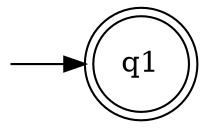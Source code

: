 // The Round Table
digraph "1-4" {
	rankdir="LR";
	 S [label= "", shape=none,height=.0,width=.0]
	n1 [label=q1 , shape=doublecircle]

	S -> n1
}
